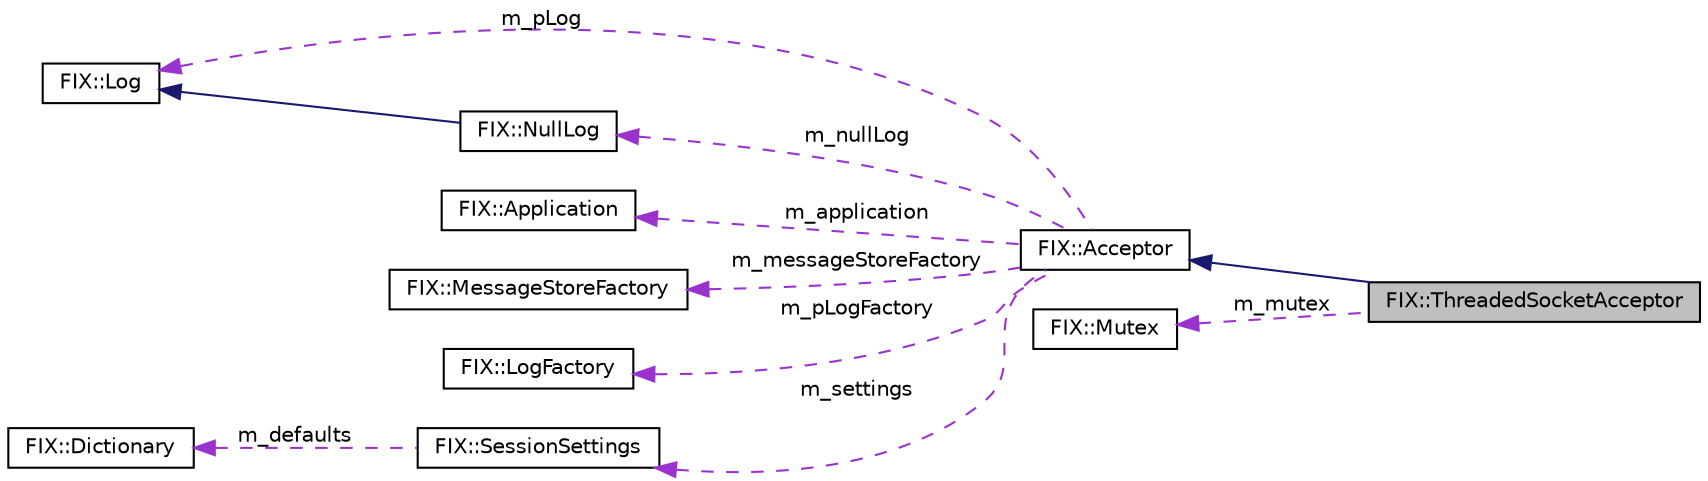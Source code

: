 digraph "FIX::ThreadedSocketAcceptor"
{
  edge [fontname="Helvetica",fontsize="10",labelfontname="Helvetica",labelfontsize="10"];
  node [fontname="Helvetica",fontsize="10",shape=record];
  rankdir="LR";
  Node2 [label="FIX::ThreadedSocketAcceptor",height=0.2,width=0.4,color="black", fillcolor="grey75", style="filled", fontcolor="black"];
  Node3 -> Node2 [dir="back",color="midnightblue",fontsize="10",style="solid",fontname="Helvetica"];
  Node3 [label="FIX::Acceptor",height=0.2,width=0.4,color="black", fillcolor="white", style="filled",URL="$class_f_i_x_1_1_acceptor.html",tooltip="Base for classes which act as an acceptor for incoming connections. "];
  Node4 -> Node3 [dir="back",color="darkorchid3",fontsize="10",style="dashed",label=" m_pLog" ,fontname="Helvetica"];
  Node4 [label="FIX::Log",height=0.2,width=0.4,color="black", fillcolor="white", style="filled",URL="$class_f_i_x_1_1_log.html",tooltip="This interface must be implemented to log messages and events. "];
  Node5 -> Node3 [dir="back",color="darkorchid3",fontsize="10",style="dashed",label=" m_application" ,fontname="Helvetica"];
  Node5 [label="FIX::Application",height=0.2,width=0.4,color="black", fillcolor="white", style="filled",URL="$class_f_i_x_1_1_application.html",tooltip="This interface must be implemented to define what your FIX application does. "];
  Node6 -> Node3 [dir="back",color="darkorchid3",fontsize="10",style="dashed",label=" m_messageStoreFactory" ,fontname="Helvetica"];
  Node6 [label="FIX::MessageStoreFactory",height=0.2,width=0.4,color="black", fillcolor="white", style="filled",URL="$class_f_i_x_1_1_message_store_factory.html",tooltip="This interface must be implemented to create a MessageStore. "];
  Node7 -> Node3 [dir="back",color="darkorchid3",fontsize="10",style="dashed",label=" m_pLogFactory" ,fontname="Helvetica"];
  Node7 [label="FIX::LogFactory",height=0.2,width=0.4,color="black", fillcolor="white", style="filled",URL="$class_f_i_x_1_1_log_factory.html",tooltip="This interface must be implemented to create a Log. "];
  Node8 -> Node3 [dir="back",color="darkorchid3",fontsize="10",style="dashed",label=" m_nullLog" ,fontname="Helvetica"];
  Node8 [label="FIX::NullLog",height=0.2,width=0.4,color="black", fillcolor="white", style="filled",URL="$class_f_i_x_1_1_null_log.html",tooltip="Null implementation of Log. "];
  Node4 -> Node8 [dir="back",color="midnightblue",fontsize="10",style="solid",fontname="Helvetica"];
  Node9 -> Node3 [dir="back",color="darkorchid3",fontsize="10",style="dashed",label=" m_settings" ,fontname="Helvetica"];
  Node9 [label="FIX::SessionSettings",height=0.2,width=0.4,color="black", fillcolor="white", style="filled",URL="$class_f_i_x_1_1_session_settings.html",tooltip="Container for setting dictionaries mapped to sessions. "];
  Node10 -> Node9 [dir="back",color="darkorchid3",fontsize="10",style="dashed",label=" m_defaults" ,fontname="Helvetica"];
  Node10 [label="FIX::Dictionary",height=0.2,width=0.4,color="black", fillcolor="white", style="filled",URL="$class_f_i_x_1_1_dictionary.html",tooltip="For storage and retrieval of key/value pairs. "];
  Node11 -> Node2 [dir="back",color="darkorchid3",fontsize="10",style="dashed",label=" m_mutex" ,fontname="Helvetica"];
  Node11 [label="FIX::Mutex",height=0.2,width=0.4,color="black", fillcolor="white", style="filled",URL="$class_f_i_x_1_1_mutex.html",tooltip="Portable implementation of a mutex. "];
}
